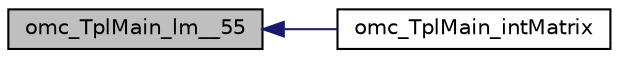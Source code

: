 digraph "omc_TplMain_lm__55"
{
  edge [fontname="Helvetica",fontsize="10",labelfontname="Helvetica",labelfontsize="10"];
  node [fontname="Helvetica",fontsize="10",shape=record];
  rankdir="LR";
  Node305 [label="omc_TplMain_lm__55",height=0.2,width=0.4,color="black", fillcolor="grey75", style="filled", fontcolor="black"];
  Node305 -> Node306 [dir="back",color="midnightblue",fontsize="10",style="solid",fontname="Helvetica"];
  Node306 [label="omc_TplMain_intMatrix",height=0.2,width=0.4,color="black", fillcolor="white", style="filled",URL="$da/d97/_tpl_main_8h.html#ac7a592489fd3df97b6030ab74742af45"];
}
